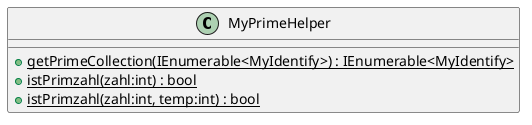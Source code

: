 @startuml
class MyPrimeHelper {
    + {static} getPrimeCollection(IEnumerable<MyIdentify>) : IEnumerable<MyIdentify>
    + {static} istPrimzahl(zahl:int) : bool
    + {static} istPrimzahl(zahl:int, temp:int) : bool
}
@enduml
